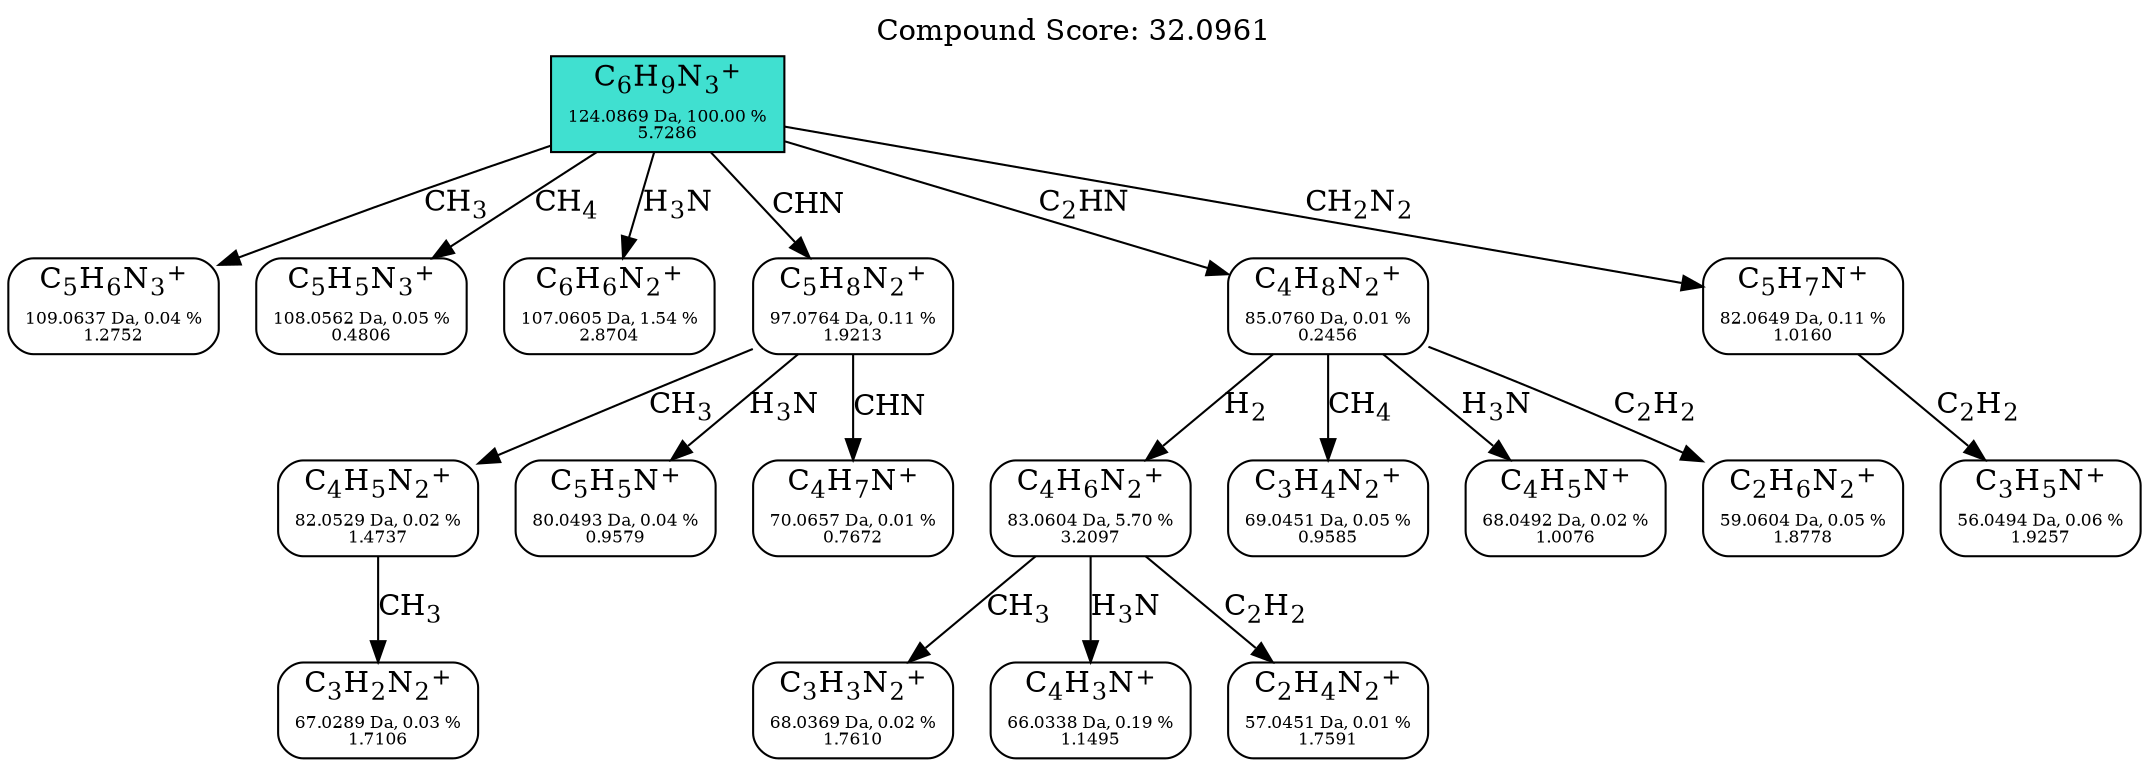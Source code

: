 strict digraph {
	node [shape=rect,style=rounded];
	labelloc="t";
	label="Compound Score: 32.0961";
	C6H10N3 [ fillcolor="#40e0d0" style=filled label=<C<SUB>6</SUB>H<SUB>9</SUB>N<SUB>3</SUB><SUP>+</SUP><FONT POINT-SIZE="8"><BR /> <BR />124.0869 Da, 100.00 %<BR />5.7286</FONT>>];
	C5H7N3 [label=<C<SUB>5</SUB>H<SUB>6</SUB>N<SUB>3</SUB><SUP>+</SUP><FONT POINT-SIZE="8"><BR /> <BR />109.0637 Da, 0.04 %<BR />1.2752</FONT>>];
	C5H6N3 [label=<C<SUB>5</SUB>H<SUB>5</SUB>N<SUB>3</SUB><SUP>+</SUP><FONT POINT-SIZE="8"><BR /> <BR />108.0562 Da, 0.05 %<BR />0.4806</FONT>>];
	C6H7N2 [label=<C<SUB>6</SUB>H<SUB>6</SUB>N<SUB>2</SUB><SUP>+</SUP><FONT POINT-SIZE="8"><BR /> <BR />107.0605 Da, 1.54 %<BR />2.8704</FONT>>];
	C5H9N2 [label=<C<SUB>5</SUB>H<SUB>8</SUB>N<SUB>2</SUB><SUP>+</SUP><FONT POINT-SIZE="8"><BR /> <BR />97.0764 Da, 0.11 %<BR />1.9213</FONT>>];
	C4H9N2 [label=<C<SUB>4</SUB>H<SUB>8</SUB>N<SUB>2</SUB><SUP>+</SUP><FONT POINT-SIZE="8"><BR /> <BR />85.0760 Da, 0.01 %<BR />0.2456</FONT>>];
	C4H7N2 [label=<C<SUB>4</SUB>H<SUB>6</SUB>N<SUB>2</SUB><SUP>+</SUP><FONT POINT-SIZE="8"><BR /> <BR />83.0604 Da, 5.70 %<BR />3.2097</FONT>>];
	C5H8N [label=<C<SUB>5</SUB>H<SUB>7</SUB>N<SUP>+</SUP><FONT POINT-SIZE="8"><BR /> <BR />82.0649 Da, 0.11 %<BR />1.0160</FONT>>];
	C4H6N2 [label=<C<SUB>4</SUB>H<SUB>5</SUB>N<SUB>2</SUB><SUP>+</SUP><FONT POINT-SIZE="8"><BR /> <BR />82.0529 Da, 0.02 %<BR />1.4737</FONT>>];
	C5H6N [label=<C<SUB>5</SUB>H<SUB>5</SUB>N<SUP>+</SUP><FONT POINT-SIZE="8"><BR /> <BR />80.0493 Da, 0.04 %<BR />0.9579</FONT>>];
	C4H8N [label=<C<SUB>4</SUB>H<SUB>7</SUB>N<SUP>+</SUP><FONT POINT-SIZE="8"><BR /> <BR />70.0657 Da, 0.01 %<BR />0.7672</FONT>>];
	C3H5N2 [label=<C<SUB>3</SUB>H<SUB>4</SUB>N<SUB>2</SUB><SUP>+</SUP><FONT POINT-SIZE="8"><BR /> <BR />69.0451 Da, 0.05 %<BR />0.9585</FONT>>];
	C4H6N [label=<C<SUB>4</SUB>H<SUB>5</SUB>N<SUP>+</SUP><FONT POINT-SIZE="8"><BR /> <BR />68.0492 Da, 0.02 %<BR />1.0076</FONT>>];
	C3H4N2 [label=<C<SUB>3</SUB>H<SUB>3</SUB>N<SUB>2</SUB><SUP>+</SUP><FONT POINT-SIZE="8"><BR /> <BR />68.0369 Da, 0.02 %<BR />1.7610</FONT>>];
	C3H3N2 [label=<C<SUB>3</SUB>H<SUB>2</SUB>N<SUB>2</SUB><SUP>+</SUP><FONT POINT-SIZE="8"><BR /> <BR />67.0289 Da, 0.03 %<BR />1.7106</FONT>>];
	C4H4N [label=<C<SUB>4</SUB>H<SUB>3</SUB>N<SUP>+</SUP><FONT POINT-SIZE="8"><BR /> <BR />66.0338 Da, 0.19 %<BR />1.1495</FONT>>];
	C2H7N2 [label=<C<SUB>2</SUB>H<SUB>6</SUB>N<SUB>2</SUB><SUP>+</SUP><FONT POINT-SIZE="8"><BR /> <BR />59.0604 Da, 0.05 %<BR />1.8778</FONT>>];
	C2H5N2 [label=<C<SUB>2</SUB>H<SUB>4</SUB>N<SUB>2</SUB><SUP>+</SUP><FONT POINT-SIZE="8"><BR /> <BR />57.0451 Da, 0.01 %<BR />1.7591</FONT>>];
	C3H6N [label=<C<SUB>3</SUB>H<SUB>5</SUB>N<SUP>+</SUP><FONT POINT-SIZE="8"><BR /> <BR />56.0494 Da, 0.06 %<BR />1.9257</FONT>>];

	C6H10N3 -> C5H7N3 [label=<CH<SUB>3</SUB>>];
	C6H10N3 -> C5H6N3 [label=<CH<SUB>4</SUB>>];
	C6H10N3 -> C6H7N2 [label=<H<SUB>3</SUB>N>];
	C6H10N3 -> C5H9N2 [label=<CHN>];
	C6H10N3 -> C4H9N2 [label=<C<SUB>2</SUB>HN>];
	C4H9N2 -> C4H7N2 [label=<H<SUB>2</SUB>>];
	C6H10N3 -> C5H8N [label=<CH<SUB>2</SUB>N<SUB>2</SUB>>];
	C5H9N2 -> C4H6N2 [label=<CH<SUB>3</SUB>>];
	C5H9N2 -> C5H6N [label=<H<SUB>3</SUB>N>];
	C5H9N2 -> C4H8N [label=<CHN>];
	C4H9N2 -> C3H5N2 [label=<CH<SUB>4</SUB>>];
	C4H9N2 -> C4H6N [label=<H<SUB>3</SUB>N>];
	C4H7N2 -> C3H4N2 [label=<CH<SUB>3</SUB>>];
	C4H6N2 -> C3H3N2 [label=<CH<SUB>3</SUB>>];
	C4H7N2 -> C4H4N [label=<H<SUB>3</SUB>N>];
	C4H9N2 -> C2H7N2 [label=<C<SUB>2</SUB>H<SUB>2</SUB>>];
	C4H7N2 -> C2H5N2 [label=<C<SUB>2</SUB>H<SUB>2</SUB>>];
	C5H8N -> C3H6N [label=<C<SUB>2</SUB>H<SUB>2</SUB>>];
}